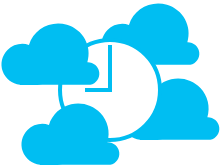 <mxfile version="13.8.8" type="github">
  <diagram id="-U4UKcJp5ZBxgHHFnh-F" name="Page-1">
    <mxGraphModel dx="372" dy="534" grid="1" gridSize="10" guides="1" tooltips="1" connect="1" arrows="1" fold="1" page="1" pageScale="1" pageWidth="827" pageHeight="1169" math="0" shadow="0">
      <root>
        <mxCell id="0" />
        <mxCell id="1" parent="0" />
        <mxCell id="dGDr8gCfgLWDT8snaEA5-5" value="" style="verticalLabelPosition=bottom;html=1;verticalAlign=top;align=center;strokeColor=none;shape=mxgraph.azure.cloud;fillColor=#00BEF2;" vertex="1" parent="1">
          <mxGeometry x="140" y="117.5" width="50" height="32.5" as="geometry" />
        </mxCell>
        <mxCell id="dGDr8gCfgLWDT8snaEA5-1" value="" style="verticalLabelPosition=bottom;html=1;verticalAlign=top;align=center;strokeColor=none;shape=mxgraph.azure.cloud;fillColor=#00BEF2;" vertex="1" parent="1">
          <mxGeometry x="130" y="80" width="50" height="32.5" as="geometry" />
        </mxCell>
        <mxCell id="dGDr8gCfgLWDT8snaEA5-2" value="" style="html=1;verticalLabelPosition=bottom;align=center;labelBackgroundColor=#ffffff;verticalAlign=top;strokeWidth=2;shadow=0;dashed=0;shape=mxgraph.ios7.icons.clock;strokeColor=#00BEF2;" vertex="1" parent="1">
          <mxGeometry x="110" y="100" width="50" height="50" as="geometry" />
        </mxCell>
        <mxCell id="dGDr8gCfgLWDT8snaEA5-4" value="" style="verticalLabelPosition=bottom;html=1;verticalAlign=top;align=center;strokeColor=none;shape=mxgraph.azure.cloud;fillColor=#00BEF2;" vertex="1" parent="1">
          <mxGeometry x="90" y="130" width="50" height="32.5" as="geometry" />
        </mxCell>
        <mxCell id="dGDr8gCfgLWDT8snaEA5-6" value="" style="verticalLabelPosition=bottom;html=1;verticalAlign=top;align=center;strokeColor=none;shape=mxgraph.azure.cloud;fillColor=#00BEF2;" vertex="1" parent="1">
          <mxGeometry x="80" y="90" width="50" height="32.5" as="geometry" />
        </mxCell>
      </root>
    </mxGraphModel>
  </diagram>
</mxfile>
